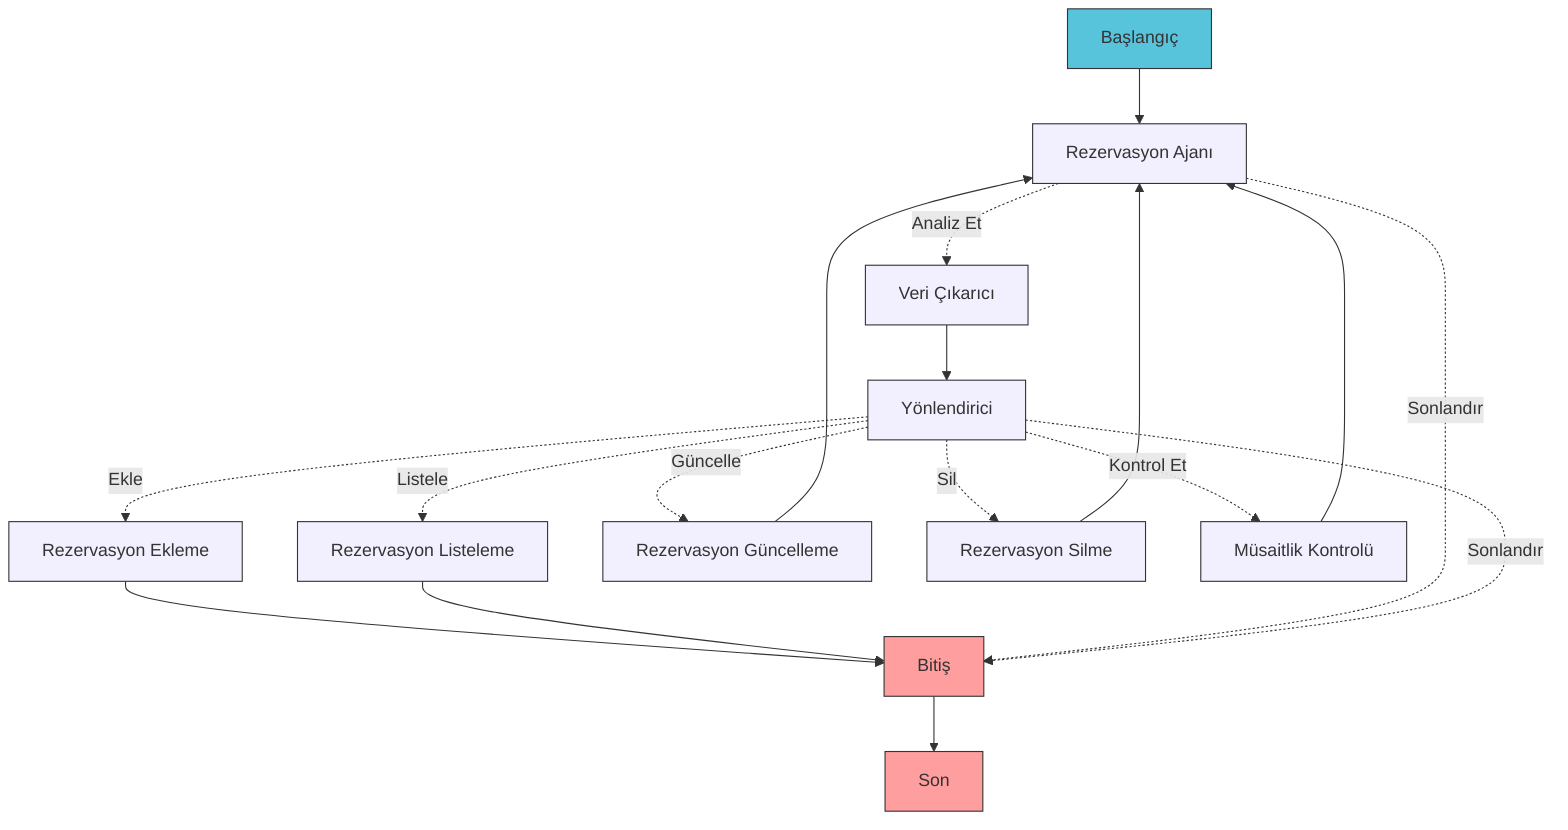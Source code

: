graph TD
	__start__["Başlangıç"]
	reservation_agent["Rezervasyon Ajanı"]
	data_extractor["Veri Çıkarıcı"]
	router["Yönlendirici"]
	fetch_reservations_tool["Rezervasyon Listeleme"] 
	add_reservation_tool["Rezervasyon Ekleme"]
	update_reservation_tool["Rezervasyon Güncelleme"]
	delete_reservation_tool["Rezervasyon Silme"]
	check_availability_tool["Müsaitlik Kontrolü"]
	end_node["Bitiş"]
	__end__["Son"]
	
	__start__ --> reservation_agent
	add_reservation_tool --> end_node
	check_availability_tool --> reservation_agent
	data_extractor --> router
	delete_reservation_tool --> reservation_agent
	end_node --> __end__
	fetch_reservations_tool --> end_node
	update_reservation_tool --> reservation_agent
	
	reservation_agent -. Analiz Et .-> data_extractor
	reservation_agent -. Sonlandır .-> end_node
	router -. Listele .-> fetch_reservations_tool
	router -. Ekle .-> add_reservation_tool
	router -. Güncelle .-> update_reservation_tool
	router -. Sil .-> delete_reservation_tool
	router -. Kontrol Et .-> check_availability_tool
	router -. Sonlandır .-> end_node

    style __start__ fill:#58c4dc,stroke:#333,stroke-width:1px
    style __end__ fill:#ff9e9e,stroke:#333,stroke-width:1px
    style end_node fill:#ff9e9e,stroke:#333,stroke-width:1px
    style reservation_agent fill:#f2f0ff,stroke:#333,stroke-width:1px
    style data_extractor fill:#f2f0ff,stroke:#333,stroke-width:1px
    style router fill:#f2f0ff,stroke:#333,stroke-width:1px
    style fetch_reservations_tool fill:#f2f0ff,stroke:#333,stroke-width:1px
    style add_reservation_tool fill:#f2f0ff,stroke:#333,stroke-width:1px
    style update_reservation_tool fill:#f2f0ff,stroke:#333,stroke-width:1px
    style delete_reservation_tool fill:#f2f0ff,stroke:#333,stroke-width:1px
    style check_availability_tool fill:#f2f0ff,stroke:#333,stroke-width:1px